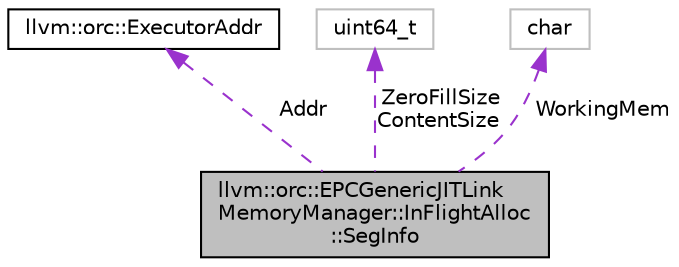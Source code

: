digraph "llvm::orc::EPCGenericJITLinkMemoryManager::InFlightAlloc::SegInfo"
{
 // LATEX_PDF_SIZE
  bgcolor="transparent";
  edge [fontname="Helvetica",fontsize="10",labelfontname="Helvetica",labelfontsize="10"];
  node [fontname="Helvetica",fontsize="10",shape=record];
  Node1 [label="llvm::orc::EPCGenericJITLink\lMemoryManager::InFlightAlloc\l::SegInfo",height=0.2,width=0.4,color="black", fillcolor="grey75", style="filled", fontcolor="black",tooltip=" "];
  Node2 -> Node1 [dir="back",color="darkorchid3",fontsize="10",style="dashed",label=" Addr" ,fontname="Helvetica"];
  Node2 [label="llvm::orc::ExecutorAddr",height=0.2,width=0.4,color="black",URL="$classllvm_1_1orc_1_1ExecutorAddr.html",tooltip="Represents an address in the executor process."];
  Node3 -> Node1 [dir="back",color="darkorchid3",fontsize="10",style="dashed",label=" ZeroFillSize\nContentSize" ,fontname="Helvetica"];
  Node3 [label="uint64_t",height=0.2,width=0.4,color="grey75",tooltip=" "];
  Node4 -> Node1 [dir="back",color="darkorchid3",fontsize="10",style="dashed",label=" WorkingMem" ,fontname="Helvetica"];
  Node4 [label="char",height=0.2,width=0.4,color="grey75",tooltip=" "];
}
